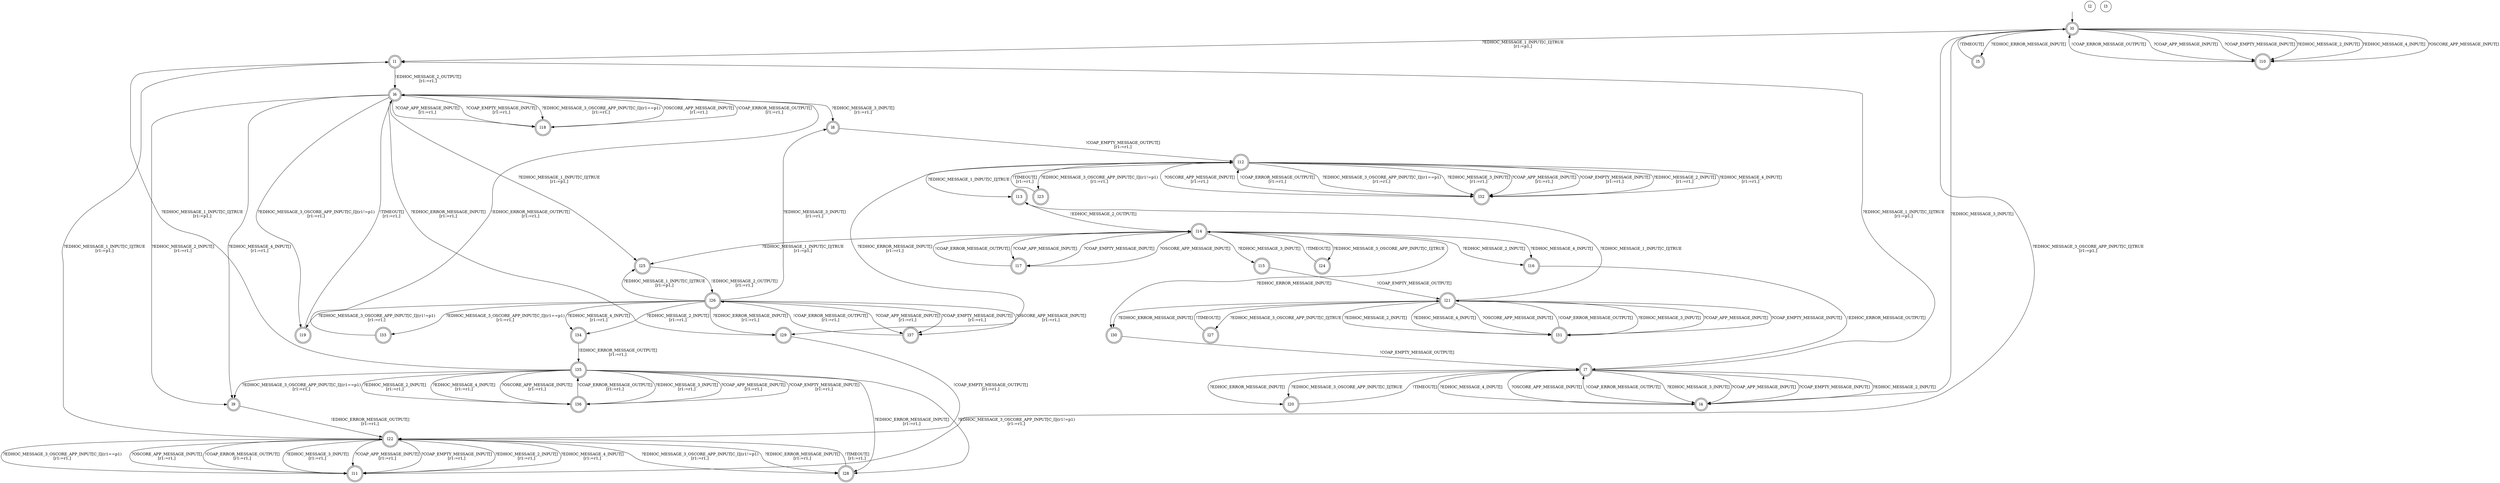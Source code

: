 digraph RA {
"" [shape=none,label=<>]
"l0" [shape=doublecircle]
"l1" [shape=doublecircle]
"l2" [shape=circle]
"l3" [shape=circle]
"l4" [shape=doublecircle]
"l5" [shape=doublecircle]
"l6" [shape=doublecircle]
"l7" [shape=doublecircle]
"l8" [shape=doublecircle]
"l9" [shape=doublecircle]
"l10" [shape=doublecircle]
"l11" [shape=doublecircle]
"l12" [shape=doublecircle]
"l13" [shape=doublecircle]
"l14" [shape=doublecircle]
"l15" [shape=doublecircle]
"l16" [shape=doublecircle]
"l17" [shape=doublecircle]
"l18" [shape=doublecircle]
"l19" [shape=doublecircle]
"l20" [shape=doublecircle]
"l21" [shape=doublecircle]
"l22" [shape=doublecircle]
"l23" [shape=doublecircle]
"l24" [shape=doublecircle]
"l25" [shape=doublecircle]
"l26" [shape=doublecircle]
"l27" [shape=doublecircle]
"l28" [shape=doublecircle]
"l29" [shape=doublecircle]
"l30" [shape=doublecircle]
"l31" [shape=doublecircle]
"l32" [shape=doublecircle]
"l33" [shape=doublecircle]
"l34" [shape=doublecircle]
"l35" [shape=doublecircle]
"l36" [shape=doublecircle]
"l37" [shape=doublecircle]
"" -> "l0"
"l0" -> "l1" [label=<?EDHOC_MESSAGE_1_INPUT[C_I]|TRUE<BR />[r1:=p1,]>]
"l0" -> "l4" [label=<?EDHOC_MESSAGE_3_INPUT[]>]
"l0" -> "l5" [label=<?EDHOC_ERROR_MESSAGE_INPUT[]>]
"l0" -> "l10" [label=<?COAP_APP_MESSAGE_INPUT[]>]
"l0" -> "l10" [label=<?COAP_EMPTY_MESSAGE_INPUT[]>]
"l0" -> "l10" [label=<?EDHOC_MESSAGE_2_INPUT[]>]
"l0" -> "l10" [label=<?EDHOC_MESSAGE_4_INPUT[]>]
"l0" -> "l10" [label=<?OSCORE_APP_MESSAGE_INPUT[]>]
"l0" -> "l11" [label=<?EDHOC_MESSAGE_3_OSCORE_APP_INPUT[C_I]|TRUE<BR />[r1:=p1,]>]
"l1" -> "l6" [label=<!EDHOC_MESSAGE_2_OUTPUT[]<BR />[r1:=r1,]>]
"l4" -> "l7" [label=<!COAP_ERROR_MESSAGE_OUTPUT[]>]
"l5" -> "l0" [label=<!TIMEOUT[]>]
"l6" -> "l8" [label=<?EDHOC_MESSAGE_3_INPUT[]<BR />[r1:=r1,]>]
"l6" -> "l9" [label=<?EDHOC_MESSAGE_2_INPUT[]<BR />[r1:=r1,]>]
"l6" -> "l9" [label=<?EDHOC_MESSAGE_4_INPUT[]<BR />[r1:=r1,]>]
"l6" -> "l18" [label=<?COAP_APP_MESSAGE_INPUT[]<BR />[r1:=r1,]>]
"l6" -> "l18" [label=<?COAP_EMPTY_MESSAGE_INPUT[]<BR />[r1:=r1,]>]
"l6" -> "l18" [label=<?EDHOC_MESSAGE_3_OSCORE_APP_INPUT[C_I]|(r1==p1)<BR />[r1:=r1,]>]
"l6" -> "l19" [label=<?EDHOC_MESSAGE_3_OSCORE_APP_INPUT[C_I]|(r1!=p1)<BR />[r1:=r1,]>]
"l6" -> "l18" [label=<?OSCORE_APP_MESSAGE_INPUT[]<BR />[r1:=r1,]>]
"l6" -> "l25" [label=<?EDHOC_MESSAGE_1_INPUT[C_I]|TRUE<BR />[r1:=p1,]>]
"l6" -> "l29" [label=<?EDHOC_ERROR_MESSAGE_INPUT[]<BR />[r1:=r1,]>]
"l7" -> "l1" [label=<?EDHOC_MESSAGE_1_INPUT[C_I]|TRUE<BR />[r1:=p1,]>]
"l7" -> "l4" [label=<?EDHOC_MESSAGE_3_INPUT[]>]
"l7" -> "l4" [label=<?COAP_APP_MESSAGE_INPUT[]>]
"l7" -> "l4" [label=<?COAP_EMPTY_MESSAGE_INPUT[]>]
"l7" -> "l4" [label=<?EDHOC_MESSAGE_2_INPUT[]>]
"l7" -> "l4" [label=<?EDHOC_MESSAGE_4_INPUT[]>]
"l7" -> "l4" [label=<?OSCORE_APP_MESSAGE_INPUT[]>]
"l7" -> "l20" [label=<?EDHOC_ERROR_MESSAGE_INPUT[]>]
"l7" -> "l20" [label=<?EDHOC_MESSAGE_3_OSCORE_APP_INPUT[C_I]|TRUE>]
"l8" -> "l12" [label=<!COAP_EMPTY_MESSAGE_OUTPUT[]<BR />[r1:=r1,]>]
"l9" -> "l22" [label=<!EDHOC_ERROR_MESSAGE_OUTPUT[]<BR />[r1:=r1,]>]
"l10" -> "l0" [label=<!COAP_ERROR_MESSAGE_OUTPUT[]>]
"l11" -> "l22" [label=<!COAP_ERROR_MESSAGE_OUTPUT[]<BR />[r1:=r1,]>]
"l12" -> "l13" [label=<?EDHOC_MESSAGE_1_INPUT[C_I]|TRUE>]
"l12" -> "l23" [label=<?EDHOC_MESSAGE_3_OSCORE_APP_INPUT[C_I]|(r1!=p1)<BR />[r1:=r1,]>]
"l12" -> "l32" [label=<?EDHOC_MESSAGE_3_OSCORE_APP_INPUT[C_I]|(r1==p1)<BR />[r1:=r1,]>]
"l12" -> "l29" [label=<?EDHOC_ERROR_MESSAGE_INPUT[]<BR />[r1:=r1,]>]
"l12" -> "l32" [label=<?EDHOC_MESSAGE_3_INPUT[]<BR />[r1:=r1,]>]
"l12" -> "l32" [label=<?COAP_APP_MESSAGE_INPUT[]<BR />[r1:=r1,]>]
"l12" -> "l32" [label=<?COAP_EMPTY_MESSAGE_INPUT[]<BR />[r1:=r1,]>]
"l12" -> "l32" [label=<?EDHOC_MESSAGE_2_INPUT[]<BR />[r1:=r1,]>]
"l12" -> "l32" [label=<?EDHOC_MESSAGE_4_INPUT[]<BR />[r1:=r1,]>]
"l12" -> "l32" [label=<?OSCORE_APP_MESSAGE_INPUT[]<BR />[r1:=r1,]>]
"l13" -> "l14" [label=<!EDHOC_MESSAGE_2_OUTPUT[]>]
"l14" -> "l15" [label=<?EDHOC_MESSAGE_3_INPUT[]>]
"l14" -> "l16" [label=<?EDHOC_MESSAGE_2_INPUT[]>]
"l14" -> "l16" [label=<?EDHOC_MESSAGE_4_INPUT[]>]
"l14" -> "l17" [label=<?COAP_APP_MESSAGE_INPUT[]>]
"l14" -> "l17" [label=<?COAP_EMPTY_MESSAGE_INPUT[]>]
"l14" -> "l17" [label=<?OSCORE_APP_MESSAGE_INPUT[]>]
"l14" -> "l24" [label=<?EDHOC_MESSAGE_3_OSCORE_APP_INPUT[C_I]|TRUE>]
"l14" -> "l25" [label=<?EDHOC_MESSAGE_1_INPUT[C_I]|TRUE<BR />[r1:=p1,]>]
"l14" -> "l30" [label=<?EDHOC_ERROR_MESSAGE_INPUT[]>]
"l15" -> "l21" [label=<!COAP_EMPTY_MESSAGE_OUTPUT[]>]
"l16" -> "l7" [label=<!EDHOC_ERROR_MESSAGE_OUTPUT[]>]
"l17" -> "l14" [label=<!COAP_ERROR_MESSAGE_OUTPUT[]>]
"l18" -> "l6" [label=<!COAP_ERROR_MESSAGE_OUTPUT[]<BR />[r1:=r1,]>]
"l19" -> "l6" [label=<!TIMEOUT[]<BR />[r1:=r1,]>]
"l20" -> "l7" [label=<!TIMEOUT[]>]
"l21" -> "l13" [label=<?EDHOC_MESSAGE_1_INPUT[C_I]|TRUE>]
"l21" -> "l27" [label=<?EDHOC_MESSAGE_3_OSCORE_APP_INPUT[C_I]|TRUE>]
"l21" -> "l30" [label=<?EDHOC_ERROR_MESSAGE_INPUT[]>]
"l21" -> "l31" [label=<?EDHOC_MESSAGE_3_INPUT[]>]
"l21" -> "l31" [label=<?COAP_APP_MESSAGE_INPUT[]>]
"l21" -> "l31" [label=<?COAP_EMPTY_MESSAGE_INPUT[]>]
"l21" -> "l31" [label=<?EDHOC_MESSAGE_2_INPUT[]>]
"l21" -> "l31" [label=<?EDHOC_MESSAGE_4_INPUT[]>]
"l21" -> "l31" [label=<?OSCORE_APP_MESSAGE_INPUT[]>]
"l22" -> "l1" [label=<?EDHOC_MESSAGE_1_INPUT[C_I]|TRUE<BR />[r1:=p1,]>]
"l22" -> "l11" [label=<?EDHOC_MESSAGE_3_INPUT[]<BR />[r1:=r1,]>]
"l22" -> "l11" [label=<?COAP_APP_MESSAGE_INPUT[]<BR />[r1:=r1,]>]
"l22" -> "l11" [label=<?COAP_EMPTY_MESSAGE_INPUT[]<BR />[r1:=r1,]>]
"l22" -> "l11" [label=<?EDHOC_MESSAGE_2_INPUT[]<BR />[r1:=r1,]>]
"l22" -> "l11" [label=<?EDHOC_MESSAGE_4_INPUT[]<BR />[r1:=r1,]>]
"l22" -> "l11" [label=<?EDHOC_MESSAGE_3_OSCORE_APP_INPUT[C_I]|(r1==p1)<BR />[r1:=r1,]>]
"l22" -> "l28" [label=<?EDHOC_MESSAGE_3_OSCORE_APP_INPUT[C_I]|(r1!=p1)<BR />[r1:=r1,]>]
"l22" -> "l11" [label=<?OSCORE_APP_MESSAGE_INPUT[]<BR />[r1:=r1,]>]
"l22" -> "l28" [label=<?EDHOC_ERROR_MESSAGE_INPUT[]<BR />[r1:=r1,]>]
"l23" -> "l12" [label=<!TIMEOUT[]<BR />[r1:=r1,]>]
"l24" -> "l14" [label=<!TIMEOUT[]>]
"l25" -> "l26" [label=<!EDHOC_MESSAGE_2_OUTPUT[]<BR />[r1:=r1,]>]
"l26" -> "l8" [label=<?EDHOC_MESSAGE_3_INPUT[]<BR />[r1:=r1,]>]
"l26" -> "l19" [label=<?EDHOC_MESSAGE_3_OSCORE_APP_INPUT[C_I]|(r1!=p1)<BR />[r1:=r1,]>]
"l26" -> "l33" [label=<?EDHOC_MESSAGE_3_OSCORE_APP_INPUT[C_I]|(r1==p1)<BR />[r1:=r1,]>]
"l26" -> "l25" [label=<?EDHOC_MESSAGE_1_INPUT[C_I]|TRUE<BR />[r1:=p1,]>]
"l26" -> "l29" [label=<?EDHOC_ERROR_MESSAGE_INPUT[]<BR />[r1:=r1,]>]
"l26" -> "l34" [label=<?EDHOC_MESSAGE_2_INPUT[]<BR />[r1:=r1,]>]
"l26" -> "l34" [label=<?EDHOC_MESSAGE_4_INPUT[]<BR />[r1:=r1,]>]
"l26" -> "l37" [label=<?COAP_APP_MESSAGE_INPUT[]<BR />[r1:=r1,]>]
"l26" -> "l37" [label=<?COAP_EMPTY_MESSAGE_INPUT[]<BR />[r1:=r1,]>]
"l26" -> "l37" [label=<?OSCORE_APP_MESSAGE_INPUT[]<BR />[r1:=r1,]>]
"l27" -> "l21" [label=<!TIMEOUT[]>]
"l28" -> "l22" [label=<!TIMEOUT[]<BR />[r1:=r1,]>]
"l29" -> "l22" [label=<!COAP_EMPTY_MESSAGE_OUTPUT[]<BR />[r1:=r1,]>]
"l30" -> "l7" [label=<!COAP_EMPTY_MESSAGE_OUTPUT[]>]
"l31" -> "l21" [label=<!COAP_ERROR_MESSAGE_OUTPUT[]>]
"l32" -> "l12" [label=<!COAP_ERROR_MESSAGE_OUTPUT[]<BR />[r1:=r1,]>]
"l33" -> "l6" [label=<!EDHOC_ERROR_MESSAGE_OUTPUT[]<BR />[r1:=r1,]>]
"l34" -> "l35" [label=<!EDHOC_ERROR_MESSAGE_OUTPUT[]<BR />[r1:=r1,]>]
"l35" -> "l1" [label=<?EDHOC_MESSAGE_1_INPUT[C_I]|TRUE<BR />[r1:=p1,]>]
"l35" -> "l9" [label=<?EDHOC_MESSAGE_3_OSCORE_APP_INPUT[C_I]|(r1==p1)<BR />[r1:=r1,]>]
"l35" -> "l28" [label=<?EDHOC_MESSAGE_3_OSCORE_APP_INPUT[C_I]|(r1!=p1)<BR />[r1:=r1,]>]
"l35" -> "l28" [label=<?EDHOC_ERROR_MESSAGE_INPUT[]<BR />[r1:=r1,]>]
"l35" -> "l36" [label=<?EDHOC_MESSAGE_3_INPUT[]<BR />[r1:=r1,]>]
"l35" -> "l36" [label=<?COAP_APP_MESSAGE_INPUT[]<BR />[r1:=r1,]>]
"l35" -> "l36" [label=<?COAP_EMPTY_MESSAGE_INPUT[]<BR />[r1:=r1,]>]
"l35" -> "l36" [label=<?EDHOC_MESSAGE_2_INPUT[]<BR />[r1:=r1,]>]
"l35" -> "l36" [label=<?EDHOC_MESSAGE_4_INPUT[]<BR />[r1:=r1,]>]
"l35" -> "l36" [label=<?OSCORE_APP_MESSAGE_INPUT[]<BR />[r1:=r1,]>]
"l36" -> "l35" [label=<!COAP_ERROR_MESSAGE_OUTPUT[]<BR />[r1:=r1,]>]
"l37" -> "l26" [label=<!COAP_ERROR_MESSAGE_OUTPUT[]<BR />[r1:=r1,]>]
}
